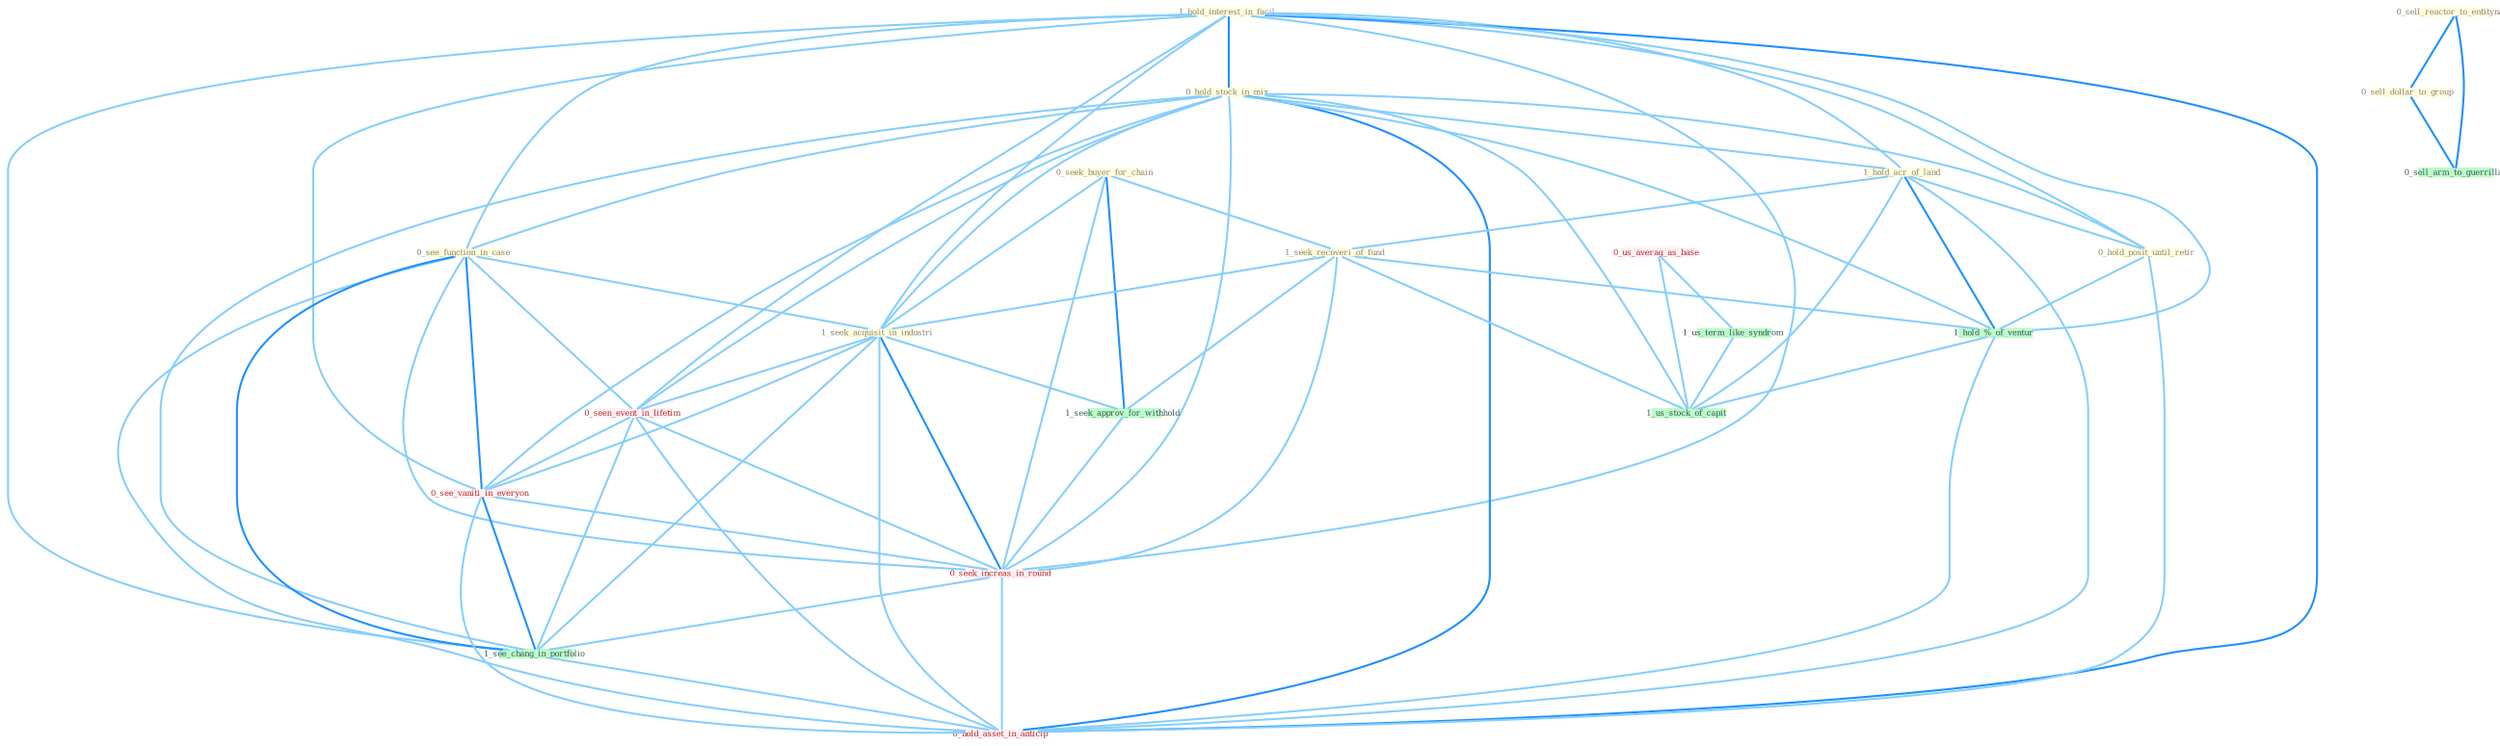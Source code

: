 Graph G{ 
    node
    [shape=polygon,style=filled,width=.5,height=.06,color="#BDFCC9",fixedsize=true,fontsize=4,
    fontcolor="#2f4f4f"];
    {node
    [color="#ffffe0", fontcolor="#8b7d6b"] "1_hold_interest_in_facil " "0_hold_stock_in_mix " "0_sell_reactor_to_entitynam " "1_hold_acr_of_land " "0_hold_posit_until_retir " "0_sell_dollar_to_group " "0_seek_buyer_for_chain " "0_see_function_in_case " "1_seek_recoveri_of_fund " "1_seek_acquisit_in_industri "}
{node [color="#fff0f5", fontcolor="#b22222"] "0_seen_event_in_lifetim " "0_us_averag_as_base " "0_see_vaniti_in_everyon " "0_seek_increas_in_round " "0_hold_asset_in_anticip "}
edge [color="#B0E2FF"];

	"1_hold_interest_in_facil " -- "0_hold_stock_in_mix " [w="2", color="#1e90ff" , len=0.8];
	"1_hold_interest_in_facil " -- "1_hold_acr_of_land " [w="1", color="#87cefa" ];
	"1_hold_interest_in_facil " -- "0_hold_posit_until_retir " [w="1", color="#87cefa" ];
	"1_hold_interest_in_facil " -- "0_see_function_in_case " [w="1", color="#87cefa" ];
	"1_hold_interest_in_facil " -- "1_seek_acquisit_in_industri " [w="1", color="#87cefa" ];
	"1_hold_interest_in_facil " -- "0_seen_event_in_lifetim " [w="1", color="#87cefa" ];
	"1_hold_interest_in_facil " -- "1_hold_%_of_ventur " [w="1", color="#87cefa" ];
	"1_hold_interest_in_facil " -- "0_see_vaniti_in_everyon " [w="1", color="#87cefa" ];
	"1_hold_interest_in_facil " -- "0_seek_increas_in_round " [w="1", color="#87cefa" ];
	"1_hold_interest_in_facil " -- "1_see_chang_in_portfolio " [w="1", color="#87cefa" ];
	"1_hold_interest_in_facil " -- "0_hold_asset_in_anticip " [w="2", color="#1e90ff" , len=0.8];
	"0_hold_stock_in_mix " -- "1_hold_acr_of_land " [w="1", color="#87cefa" ];
	"0_hold_stock_in_mix " -- "0_hold_posit_until_retir " [w="1", color="#87cefa" ];
	"0_hold_stock_in_mix " -- "0_see_function_in_case " [w="1", color="#87cefa" ];
	"0_hold_stock_in_mix " -- "1_seek_acquisit_in_industri " [w="1", color="#87cefa" ];
	"0_hold_stock_in_mix " -- "0_seen_event_in_lifetim " [w="1", color="#87cefa" ];
	"0_hold_stock_in_mix " -- "1_hold_%_of_ventur " [w="1", color="#87cefa" ];
	"0_hold_stock_in_mix " -- "0_see_vaniti_in_everyon " [w="1", color="#87cefa" ];
	"0_hold_stock_in_mix " -- "0_seek_increas_in_round " [w="1", color="#87cefa" ];
	"0_hold_stock_in_mix " -- "1_us_stock_of_capit " [w="1", color="#87cefa" ];
	"0_hold_stock_in_mix " -- "1_see_chang_in_portfolio " [w="1", color="#87cefa" ];
	"0_hold_stock_in_mix " -- "0_hold_asset_in_anticip " [w="2", color="#1e90ff" , len=0.8];
	"0_sell_reactor_to_entitynam " -- "0_sell_dollar_to_group " [w="2", color="#1e90ff" , len=0.8];
	"0_sell_reactor_to_entitynam " -- "0_sell_arm_to_guerrilla " [w="2", color="#1e90ff" , len=0.8];
	"1_hold_acr_of_land " -- "0_hold_posit_until_retir " [w="1", color="#87cefa" ];
	"1_hold_acr_of_land " -- "1_seek_recoveri_of_fund " [w="1", color="#87cefa" ];
	"1_hold_acr_of_land " -- "1_hold_%_of_ventur " [w="2", color="#1e90ff" , len=0.8];
	"1_hold_acr_of_land " -- "1_us_stock_of_capit " [w="1", color="#87cefa" ];
	"1_hold_acr_of_land " -- "0_hold_asset_in_anticip " [w="1", color="#87cefa" ];
	"0_hold_posit_until_retir " -- "1_hold_%_of_ventur " [w="1", color="#87cefa" ];
	"0_hold_posit_until_retir " -- "0_hold_asset_in_anticip " [w="1", color="#87cefa" ];
	"0_sell_dollar_to_group " -- "0_sell_arm_to_guerrilla " [w="2", color="#1e90ff" , len=0.8];
	"0_seek_buyer_for_chain " -- "1_seek_recoveri_of_fund " [w="1", color="#87cefa" ];
	"0_seek_buyer_for_chain " -- "1_seek_acquisit_in_industri " [w="1", color="#87cefa" ];
	"0_seek_buyer_for_chain " -- "1_seek_approv_for_withhold " [w="2", color="#1e90ff" , len=0.8];
	"0_seek_buyer_for_chain " -- "0_seek_increas_in_round " [w="1", color="#87cefa" ];
	"0_see_function_in_case " -- "1_seek_acquisit_in_industri " [w="1", color="#87cefa" ];
	"0_see_function_in_case " -- "0_seen_event_in_lifetim " [w="1", color="#87cefa" ];
	"0_see_function_in_case " -- "0_see_vaniti_in_everyon " [w="2", color="#1e90ff" , len=0.8];
	"0_see_function_in_case " -- "0_seek_increas_in_round " [w="1", color="#87cefa" ];
	"0_see_function_in_case " -- "1_see_chang_in_portfolio " [w="2", color="#1e90ff" , len=0.8];
	"0_see_function_in_case " -- "0_hold_asset_in_anticip " [w="1", color="#87cefa" ];
	"1_seek_recoveri_of_fund " -- "1_seek_acquisit_in_industri " [w="1", color="#87cefa" ];
	"1_seek_recoveri_of_fund " -- "1_seek_approv_for_withhold " [w="1", color="#87cefa" ];
	"1_seek_recoveri_of_fund " -- "1_hold_%_of_ventur " [w="1", color="#87cefa" ];
	"1_seek_recoveri_of_fund " -- "0_seek_increas_in_round " [w="1", color="#87cefa" ];
	"1_seek_recoveri_of_fund " -- "1_us_stock_of_capit " [w="1", color="#87cefa" ];
	"1_seek_acquisit_in_industri " -- "0_seen_event_in_lifetim " [w="1", color="#87cefa" ];
	"1_seek_acquisit_in_industri " -- "1_seek_approv_for_withhold " [w="1", color="#87cefa" ];
	"1_seek_acquisit_in_industri " -- "0_see_vaniti_in_everyon " [w="1", color="#87cefa" ];
	"1_seek_acquisit_in_industri " -- "0_seek_increas_in_round " [w="2", color="#1e90ff" , len=0.8];
	"1_seek_acquisit_in_industri " -- "1_see_chang_in_portfolio " [w="1", color="#87cefa" ];
	"1_seek_acquisit_in_industri " -- "0_hold_asset_in_anticip " [w="1", color="#87cefa" ];
	"0_seen_event_in_lifetim " -- "0_see_vaniti_in_everyon " [w="1", color="#87cefa" ];
	"0_seen_event_in_lifetim " -- "0_seek_increas_in_round " [w="1", color="#87cefa" ];
	"0_seen_event_in_lifetim " -- "1_see_chang_in_portfolio " [w="1", color="#87cefa" ];
	"0_seen_event_in_lifetim " -- "0_hold_asset_in_anticip " [w="1", color="#87cefa" ];
	"0_us_averag_as_base " -- "1_us_term_like_syndrom " [w="1", color="#87cefa" ];
	"0_us_averag_as_base " -- "1_us_stock_of_capit " [w="1", color="#87cefa" ];
	"1_us_term_like_syndrom " -- "1_us_stock_of_capit " [w="1", color="#87cefa" ];
	"1_seek_approv_for_withhold " -- "0_seek_increas_in_round " [w="1", color="#87cefa" ];
	"1_hold_%_of_ventur " -- "1_us_stock_of_capit " [w="1", color="#87cefa" ];
	"1_hold_%_of_ventur " -- "0_hold_asset_in_anticip " [w="1", color="#87cefa" ];
	"0_see_vaniti_in_everyon " -- "0_seek_increas_in_round " [w="1", color="#87cefa" ];
	"0_see_vaniti_in_everyon " -- "1_see_chang_in_portfolio " [w="2", color="#1e90ff" , len=0.8];
	"0_see_vaniti_in_everyon " -- "0_hold_asset_in_anticip " [w="1", color="#87cefa" ];
	"0_seek_increas_in_round " -- "1_see_chang_in_portfolio " [w="1", color="#87cefa" ];
	"0_seek_increas_in_round " -- "0_hold_asset_in_anticip " [w="1", color="#87cefa" ];
	"1_see_chang_in_portfolio " -- "0_hold_asset_in_anticip " [w="1", color="#87cefa" ];
}